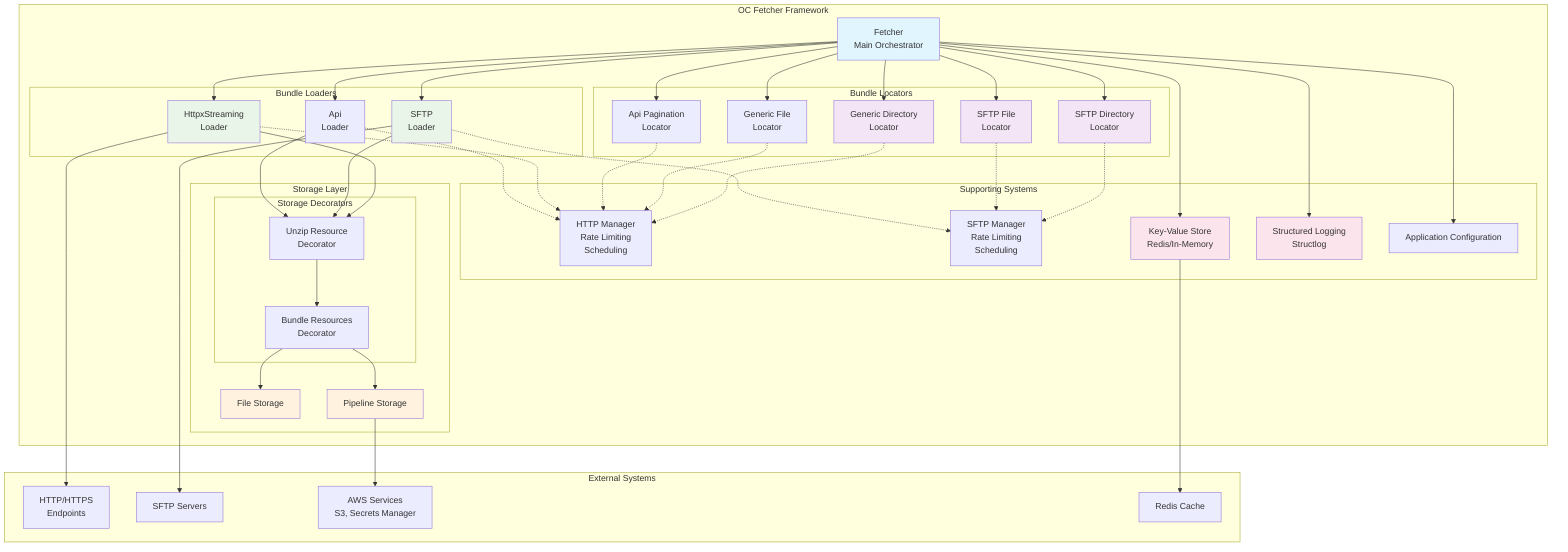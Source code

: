 graph TB
    subgraph "OC Fetcher Framework"
        Fetcher[Fetcher<br/>Main Orchestrator]

        subgraph "Bundle Locators"
            FP1[SFTP Directory<br/>Locator]
            FP2[SFTP File<br/>Locator]
            FP3[Generic Directory<br/>Locator]
            FP4[Generic File<br/>Locator]
            FP5[Api Pagination<br/>Locator]
        end

        subgraph "Bundle Loaders"
            DL1[HttpxStreaming<br/>Loader]
            DL2[SFTP<br/>Loader]
            DL3[Api<br/>Loader]
        end

        subgraph "Storage Layer"
            BS1[File Storage]
            BS2[Pipeline Storage]

            subgraph "Storage Decorators"
                SD1[Unzip Resource<br/>Decorator]

                SD3[Bundle Resources<br/>Decorator]
            end
        end

        subgraph "Supporting Systems"
            PM1[HTTP Manager<br/>Rate Limiting<br/>Scheduling]
            PM2[SFTP Manager<br/>Rate Limiting<br/>Scheduling]
            KV[Key-Value Store<br/>Redis/In-Memory]
            LOG[Structured Logging<br/>Structlog]
            CONFIG[Application Configuration]
        end
    end

    subgraph "External Systems"
        HTTP[HTTP/HTTPS<br/>Endpoints]
        SFTP[SFTP Servers]
        AWS[AWS Services<br/>S3, Secrets Manager]
        REDIS[Redis Cache]
    end

    %% Main flow
    Fetcher --> FP1
    Fetcher --> FP2
    Fetcher --> FP3
    Fetcher --> FP4
    Fetcher --> FP5

    Fetcher --> DL1
    Fetcher --> DL2
    Fetcher --> DL3

    DL1 --> SD1
    DL2 --> SD1
    DL3 --> SD1

    SD1 --> SD3
    SD3 --> BS1
    SD3 --> BS2

    %% External connections
    DL1 --> HTTP
    DL2 --> SFTP
    BS2 --> AWS
    KV --> REDIS

    %% Supporting connections
    Fetcher --> KV
    Fetcher --> LOG
    Fetcher --> CONFIG

    %% Protocol Manager connections (used by both locators and loaders)
    FP1 -.-> PM2
    FP2 -.-> PM2
    FP3 -.-> PM1
    FP4 -.-> PM1
    FP5 -.-> PM1
    DL1 -.-> PM1
    DL2 -.-> PM2
    DL3 -.-> PM1

    style Fetcher fill:#e1f5fe
    style FP1 fill:#f3e5f5
    style FP2 fill:#f3e5f5
    style FP3 fill:#f3e5f5
    style DL1 fill:#e8f5e8
    style DL2 fill:#e8f5e8
    style BS1 fill:#fff3e0
    style BS2 fill:#fff3e0
    style KV fill:#fce4ec
    style LOG fill:#fce4ec
